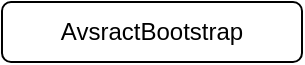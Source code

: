 <mxfile version="14.6.6" type="github">
  <diagram id="8FF5lJjAhrknQarmff5p" name="Page-1">
    <mxGraphModel dx="731" dy="403" grid="1" gridSize="10" guides="1" tooltips="1" connect="1" arrows="1" fold="1" page="1" pageScale="1" pageWidth="827" pageHeight="1169" math="0" shadow="0">
      <root>
        <mxCell id="0" />
        <mxCell id="1" parent="0" />
        <mxCell id="DH7vO2b5iAMv9_VvQ1jn-1" value="AvsractBootstrap" style="rounded=1;whiteSpace=wrap;html=1;" vertex="1" parent="1">
          <mxGeometry x="250" y="170" width="150" height="30" as="geometry" />
        </mxCell>
      </root>
    </mxGraphModel>
  </diagram>
</mxfile>
